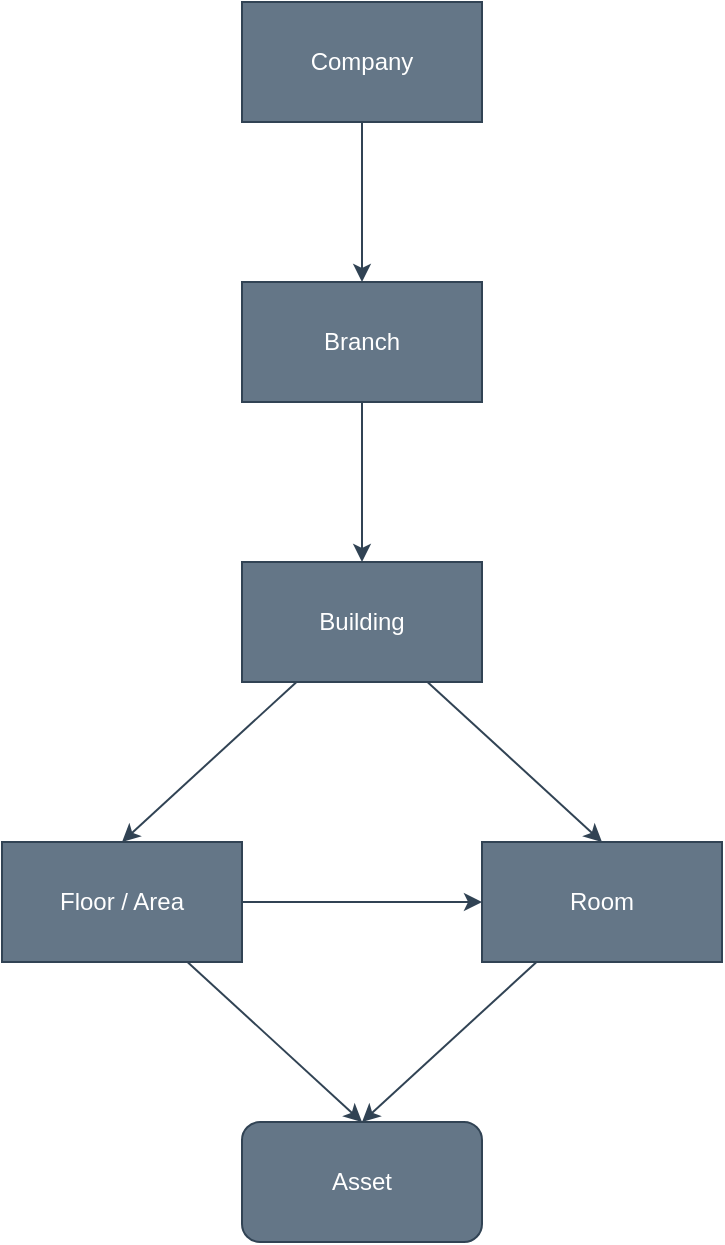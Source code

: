 <mxfile>
    <diagram id="saNgOaE6ah4ezF9Xt_IU" name="Overview">
        <mxGraphModel dx="953" dy="771" grid="1" gridSize="10" guides="1" tooltips="1" connect="1" arrows="1" fold="1" page="1" pageScale="1" pageWidth="850" pageHeight="1100" background="#FFFFFF" math="0" shadow="0">
            <root>
                <mxCell id="0"/>
                <mxCell id="1" parent="0"/>
                <mxCell id="16" style="edgeStyle=none;html=1;entryX=0.5;entryY=0;entryDx=0;entryDy=0;fillColor=#647687;strokeColor=#314354;" edge="1" parent="1" source="17" target="19">
                    <mxGeometry relative="1" as="geometry"/>
                </mxCell>
                <mxCell id="17" value="Company" style="rounded=0;whiteSpace=wrap;html=1;fillColor=#647687;fontColor=#ffffff;strokeColor=#314354;" vertex="1" parent="1">
                    <mxGeometry x="340" y="40" width="120" height="60" as="geometry"/>
                </mxCell>
                <mxCell id="18" style="edgeStyle=none;html=1;entryX=0.5;entryY=0;entryDx=0;entryDy=0;fillColor=#647687;strokeColor=#314354;" edge="1" parent="1" source="19" target="22">
                    <mxGeometry relative="1" as="geometry"/>
                </mxCell>
                <mxCell id="19" value="Branch" style="rounded=0;whiteSpace=wrap;html=1;fillColor=#647687;fontColor=#ffffff;strokeColor=#314354;" vertex="1" parent="1">
                    <mxGeometry x="340" y="180" width="120" height="60" as="geometry"/>
                </mxCell>
                <mxCell id="20" style="edgeStyle=none;html=1;entryX=0.5;entryY=0;entryDx=0;entryDy=0;fillColor=#647687;strokeColor=#314354;" edge="1" parent="1" source="22" target="25">
                    <mxGeometry relative="1" as="geometry"/>
                </mxCell>
                <mxCell id="21" style="edgeStyle=none;html=1;entryX=0.5;entryY=0;entryDx=0;entryDy=0;fillColor=#647687;strokeColor=#314354;" edge="1" parent="1" source="22" target="27">
                    <mxGeometry relative="1" as="geometry"/>
                </mxCell>
                <mxCell id="22" value="Building" style="rounded=0;whiteSpace=wrap;html=1;fillColor=#647687;fontColor=#ffffff;strokeColor=#314354;" vertex="1" parent="1">
                    <mxGeometry x="340" y="320" width="120" height="60" as="geometry"/>
                </mxCell>
                <mxCell id="23" style="edgeStyle=none;html=1;entryX=0;entryY=0.5;entryDx=0;entryDy=0;fillColor=#647687;strokeColor=#314354;" edge="1" parent="1" source="25" target="27">
                    <mxGeometry relative="1" as="geometry"/>
                </mxCell>
                <mxCell id="24" style="edgeStyle=none;html=1;entryX=0.5;entryY=0;entryDx=0;entryDy=0;fillColor=#647687;strokeColor=#314354;" edge="1" parent="1" source="25" target="28">
                    <mxGeometry relative="1" as="geometry"/>
                </mxCell>
                <mxCell id="25" value="Floor / Area" style="rounded=0;whiteSpace=wrap;html=1;fillColor=#647687;fontColor=#ffffff;strokeColor=#314354;" vertex="1" parent="1">
                    <mxGeometry x="220" y="460" width="120" height="60" as="geometry"/>
                </mxCell>
                <mxCell id="26" style="edgeStyle=none;html=1;entryX=0.5;entryY=0;entryDx=0;entryDy=0;fillColor=#647687;strokeColor=#314354;" edge="1" parent="1" source="27" target="28">
                    <mxGeometry relative="1" as="geometry"/>
                </mxCell>
                <mxCell id="27" value="Room" style="rounded=0;whiteSpace=wrap;html=1;fillColor=#647687;fontColor=#ffffff;strokeColor=#314354;" vertex="1" parent="1">
                    <mxGeometry x="460" y="460" width="120" height="60" as="geometry"/>
                </mxCell>
                <mxCell id="28" value="Asset" style="rounded=1;whiteSpace=wrap;html=1;fillColor=#647687;fontColor=#ffffff;strokeColor=#314354;" vertex="1" parent="1">
                    <mxGeometry x="340" y="600" width="120" height="60" as="geometry"/>
                </mxCell>
            </root>
        </mxGraphModel>
    </diagram>
    <diagram id="3BEyVPGcO0YPz-ABoWik" name="Asset Detail View">
        <mxGraphModel dx="953" dy="771" grid="1" gridSize="10" guides="1" tooltips="1" connect="1" arrows="1" fold="1" page="1" pageScale="1" pageWidth="850" pageHeight="1100" background="#FFFFFF" math="0" shadow="0">
            <root>
                <mxCell id="0"/>
                <mxCell id="1" parent="0"/>
                <mxCell id="5CC8yBPTWdliQnfkxq-V-16" style="edgeStyle=none;html=1;entryX=1;entryY=0.5;entryDx=0;entryDy=0;fillColor=#647687;strokeColor=#314354;rounded=1;" edge="1" parent="1" source="5CC8yBPTWdliQnfkxq-V-1" target="5CC8yBPTWdliQnfkxq-V-15">
                    <mxGeometry relative="1" as="geometry"/>
                </mxCell>
                <mxCell id="5CC8yBPTWdliQnfkxq-V-37" style="edgeStyle=none;html=1;entryX=0.5;entryY=1;entryDx=0;entryDy=0;entryPerimeter=0;fillColor=#647687;strokeColor=#314354;rounded=1;" edge="1" parent="1" source="5CC8yBPTWdliQnfkxq-V-1" target="5CC8yBPTWdliQnfkxq-V-36">
                    <mxGeometry relative="1" as="geometry">
                        <Array as="points">
                            <mxPoint x="395" y="320"/>
                            <mxPoint x="365" y="320"/>
                        </Array>
                    </mxGeometry>
                </mxCell>
                <mxCell id="5CC8yBPTWdliQnfkxq-V-1" value="Asset" style="rounded=1;whiteSpace=wrap;html=1;fillColor=#647687;fontColor=#ffffff;strokeColor=#314354;" vertex="1" parent="1">
                    <mxGeometry x="335" y="360" width="120" height="60" as="geometry"/>
                </mxCell>
                <mxCell id="5CC8yBPTWdliQnfkxq-V-18" style="edgeStyle=none;html=1;fillColor=#647687;strokeColor=#314354;rounded=1;" edge="1" parent="1" source="5CC8yBPTWdliQnfkxq-V-15" target="5CC8yBPTWdliQnfkxq-V-17">
                    <mxGeometry relative="1" as="geometry"/>
                </mxCell>
                <mxCell id="5CC8yBPTWdliQnfkxq-V-15" value="Asset Type" style="rounded=1;whiteSpace=wrap;html=1;fillColor=#647687;fontColor=#ffffff;strokeColor=#314354;" vertex="1" parent="1">
                    <mxGeometry x="90" y="360" width="120" height="60" as="geometry"/>
                </mxCell>
                <mxCell id="5CC8yBPTWdliQnfkxq-V-17" value="Custom Attributes" style="rounded=1;whiteSpace=wrap;html=1;fillColor=#647687;fontColor=#ffffff;strokeColor=#314354;" vertex="1" parent="1">
                    <mxGeometry x="90" y="480" width="120" height="60" as="geometry"/>
                </mxCell>
                <mxCell id="5CC8yBPTWdliQnfkxq-V-24" value="Images&lt;br&gt;PDF" style="shape=note;whiteSpace=wrap;html=1;backgroundOutline=1;darkOpacity=0.05;fillColor=#647687;fontColor=#ffffff;strokeColor=#314354;rounded=1;" vertex="1" parent="1">
                    <mxGeometry x="710" y="360" width="80" height="100" as="geometry"/>
                </mxCell>
                <mxCell id="5CC8yBPTWdliQnfkxq-V-26" style="edgeStyle=none;html=1;entryX=1;entryY=0.5;entryDx=0;entryDy=0;fillColor=#647687;strokeColor=#314354;rounded=1;" edge="1" parent="1" source="5CC8yBPTWdliQnfkxq-V-25" target="5CC8yBPTWdliQnfkxq-V-1">
                    <mxGeometry relative="1" as="geometry"/>
                </mxCell>
                <mxCell id="5CC8yBPTWdliQnfkxq-V-25" value="&lt;span style=&quot;color: rgb(240, 240, 240); font-family: Helvetica; font-size: 12px; font-style: normal; font-variant-ligatures: normal; font-variant-caps: normal; font-weight: 400; letter-spacing: normal; orphans: 2; text-align: center; text-indent: 0px; text-transform: none; widows: 2; word-spacing: 0px; -webkit-text-stroke-width: 0px; text-decoration-thickness: initial; text-decoration-style: initial; text-decoration-color: initial; float: none; display: inline !important;&quot;&gt;Attachment&lt;/span&gt;" style="rounded=1;whiteSpace=wrap;html=1;fillColor=#647687;fontColor=#ffffff;strokeColor=#314354;" vertex="1" parent="1">
                    <mxGeometry x="570" y="360" width="120" height="60" as="geometry"/>
                </mxCell>
                <mxCell id="5CC8yBPTWdliQnfkxq-V-28" style="edgeStyle=none;html=1;entryX=0.9;entryY=1.05;entryDx=0;entryDy=0;entryPerimeter=0;fillColor=#647687;strokeColor=#314354;rounded=1;" edge="1" parent="1" source="5CC8yBPTWdliQnfkxq-V-27" target="5CC8yBPTWdliQnfkxq-V-1">
                    <mxGeometry relative="1" as="geometry">
                        <mxPoint x="430" y="470" as="targetPoint"/>
                        <Array as="points">
                            <mxPoint x="443" y="470"/>
                        </Array>
                    </mxGeometry>
                </mxCell>
                <mxCell id="5CC8yBPTWdliQnfkxq-V-34" style="edgeStyle=none;html=1;entryX=0.5;entryY=0;entryDx=0;entryDy=0;fillColor=#647687;strokeColor=#314354;rounded=1;" edge="1" parent="1" source="5CC8yBPTWdliQnfkxq-V-27" target="5CC8yBPTWdliQnfkxq-V-33">
                    <mxGeometry relative="1" as="geometry">
                        <Array as="points">
                            <mxPoint x="730" y="470"/>
                        </Array>
                    </mxGeometry>
                </mxCell>
                <mxCell id="5CC8yBPTWdliQnfkxq-V-27" value="&lt;span style=&quot;color: rgb(240, 240, 240); font-family: Helvetica; font-size: 12px; font-style: normal; font-variant-ligatures: normal; font-variant-caps: normal; font-weight: 400; letter-spacing: normal; orphans: 2; text-align: center; text-indent: 0px; text-transform: none; widows: 2; word-spacing: 0px; -webkit-text-stroke-width: 0px; text-decoration-thickness: initial; text-decoration-style: initial; text-decoration-color: initial; float: none; display: inline !important;&quot;&gt;Service&lt;/span&gt;" style="rounded=1;whiteSpace=wrap;html=1;fillColor=#647687;fontColor=#ffffff;strokeColor=#314354;" vertex="1" parent="1">
                    <mxGeometry x="530" y="440" width="120" height="60" as="geometry"/>
                </mxCell>
                <mxCell id="5CC8yBPTWdliQnfkxq-V-30" style="edgeStyle=none;html=1;exitX=0;exitY=0.5;exitDx=0;exitDy=0;entryX=0.692;entryY=1.05;entryDx=0;entryDy=0;entryPerimeter=0;fillColor=#647687;strokeColor=#314354;rounded=1;" edge="1" parent="1" source="5CC8yBPTWdliQnfkxq-V-29" target="5CC8yBPTWdliQnfkxq-V-1">
                    <mxGeometry relative="1" as="geometry">
                        <mxPoint x="410" y="550" as="targetPoint"/>
                        <Array as="points">
                            <mxPoint x="418" y="550"/>
                        </Array>
                    </mxGeometry>
                </mxCell>
                <mxCell id="5CC8yBPTWdliQnfkxq-V-35" style="edgeStyle=none;html=1;fillColor=#647687;strokeColor=#314354;rounded=1;" edge="1" parent="1" source="5CC8yBPTWdliQnfkxq-V-29" target="5CC8yBPTWdliQnfkxq-V-33">
                    <mxGeometry relative="1" as="geometry"/>
                </mxCell>
                <mxCell id="5CC8yBPTWdliQnfkxq-V-29" value="Support" style="rounded=1;whiteSpace=wrap;html=1;fillColor=#647687;fontColor=#ffffff;strokeColor=#314354;" vertex="1" parent="1">
                    <mxGeometry x="490" y="520" width="120" height="60" as="geometry"/>
                </mxCell>
                <mxCell id="5CC8yBPTWdliQnfkxq-V-32" style="edgeStyle=none;html=1;entryX=0.5;entryY=1;entryDx=0;entryDy=0;fillColor=#647687;strokeColor=#314354;rounded=1;" edge="1" parent="1" source="5CC8yBPTWdliQnfkxq-V-31" target="5CC8yBPTWdliQnfkxq-V-1">
                    <mxGeometry relative="1" as="geometry">
                        <Array as="points">
                            <mxPoint x="395" y="630"/>
                        </Array>
                    </mxGeometry>
                </mxCell>
                <mxCell id="5CC8yBPTWdliQnfkxq-V-31" value="Reminders / Schedules" style="rounded=1;whiteSpace=wrap;html=1;fillColor=#647687;fontColor=#ffffff;strokeColor=#314354;" vertex="1" parent="1">
                    <mxGeometry x="450" y="600" width="120" height="60" as="geometry"/>
                </mxCell>
                <mxCell id="5CC8yBPTWdliQnfkxq-V-33" value="Contact" style="rounded=1;whiteSpace=wrap;html=1;fillColor=#647687;fontColor=#ffffff;strokeColor=#314354;" vertex="1" parent="1">
                    <mxGeometry x="670" y="520" width="120" height="60" as="geometry"/>
                </mxCell>
                <mxCell id="5CC8yBPTWdliQnfkxq-V-36" value="" style="shape=cylinder3;whiteSpace=wrap;html=1;boundedLbl=1;backgroundOutline=1;size=15;fillColor=#647687;fontColor=#ffffff;strokeColor=#314354;rounded=1;" vertex="1" parent="1">
                    <mxGeometry x="335" y="40" width="60" height="80" as="geometry"/>
                </mxCell>
                <mxCell id="5CC8yBPTWdliQnfkxq-V-38" value="&lt;ul&gt;&lt;li&gt;ID&lt;/li&gt;&lt;li&gt;Serial Number&lt;/li&gt;&lt;li&gt;Make / Brand&lt;/li&gt;&lt;li&gt;Name&lt;/li&gt;&lt;li&gt;Purcase Date&lt;/li&gt;&lt;li&gt;Deprecation Method (Default from asset group )&lt;/li&gt;&lt;/ul&gt;" style="shape=note;whiteSpace=wrap;html=1;backgroundOutline=1;darkOpacity=0.05;align=left;fillColor=#647687;fontColor=#ffffff;strokeColor=#314354;rounded=1;" vertex="1" parent="1">
                    <mxGeometry x="375" y="130" width="425" height="170" as="geometry"/>
                </mxCell>
                <mxCell id="5CC8yBPTWdliQnfkxq-V-40" style="edgeStyle=none;html=1;entryX=0.207;entryY=0.018;entryDx=0;entryDy=0;entryPerimeter=0;fillColor=#647687;strokeColor=#314354;rounded=1;" edge="1" parent="1" source="5CC8yBPTWdliQnfkxq-V-39" target="5CC8yBPTWdliQnfkxq-V-1">
                    <mxGeometry relative="1" as="geometry">
                        <Array as="points">
                            <mxPoint x="150" y="320"/>
                            <mxPoint x="360" y="320"/>
                        </Array>
                    </mxGeometry>
                </mxCell>
                <mxCell id="5CC8yBPTWdliQnfkxq-V-39" value="Asset Group" style="rounded=1;whiteSpace=wrap;html=1;fillColor=#647687;fontColor=#ffffff;strokeColor=#314354;" vertex="1" parent="1">
                    <mxGeometry x="90" y="90" width="120" height="60" as="geometry"/>
                </mxCell>
                <mxCell id="5CC8yBPTWdliQnfkxq-V-42" style="edgeStyle=none;html=1;entryX=0.306;entryY=1.061;entryDx=0;entryDy=0;entryPerimeter=0;fillColor=#647687;strokeColor=#314354;rounded=1;" edge="1" parent="1" source="5CC8yBPTWdliQnfkxq-V-41" target="5CC8yBPTWdliQnfkxq-V-1">
                    <mxGeometry relative="1" as="geometry">
                        <Array as="points">
                            <mxPoint x="372" y="710"/>
                        </Array>
                    </mxGeometry>
                </mxCell>
                <mxCell id="5CC8yBPTWdliQnfkxq-V-41" value="Asset History" style="rounded=1;whiteSpace=wrap;html=1;fillColor=#647687;fontColor=#ffffff;strokeColor=#314354;" vertex="1" parent="1">
                    <mxGeometry x="400" y="680" width="120" height="60" as="geometry"/>
                </mxCell>
            </root>
        </mxGraphModel>
    </diagram>
</mxfile>